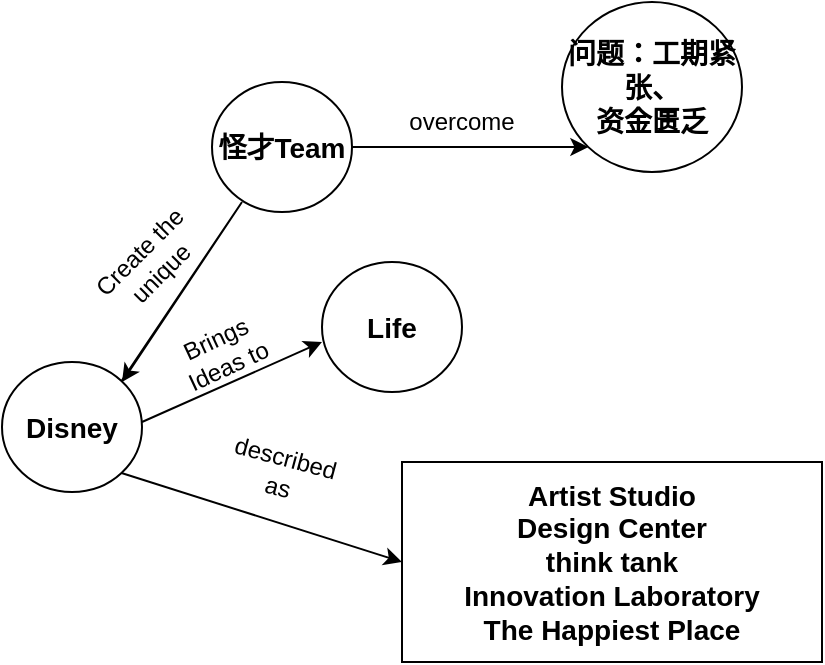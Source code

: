 <mxfile version="15.9.1" type="github">
  <diagram id="Eg2X4exUauVk93Lk7n2n" name="Page-1">
    <mxGraphModel dx="1422" dy="794" grid="1" gridSize="10" guides="1" tooltips="1" connect="1" arrows="1" fold="1" page="1" pageScale="1" pageWidth="827" pageHeight="1169" math="0" shadow="0">
      <root>
        <mxCell id="0" />
        <mxCell id="1" parent="0" />
        <mxCell id="asPSAtxc_pzzXM39m6-X-1" value="Disney" style="ellipse;whiteSpace=wrap;html=1;fontStyle=1;fontSize=14;" parent="1" vertex="1">
          <mxGeometry x="370" y="380" width="70" height="65" as="geometry" />
        </mxCell>
        <mxCell id="asPSAtxc_pzzXM39m6-X-2" value="Life" style="ellipse;whiteSpace=wrap;html=1;fontStyle=1;fontSize=14;" parent="1" vertex="1">
          <mxGeometry x="530" y="330" width="70" height="65" as="geometry" />
        </mxCell>
        <mxCell id="asPSAtxc_pzzXM39m6-X-3" value="" style="endArrow=classic;html=1;rounded=0;" parent="1" edge="1">
          <mxGeometry width="50" height="50" relative="1" as="geometry">
            <mxPoint x="440" y="410" as="sourcePoint" />
            <mxPoint x="530" y="370" as="targetPoint" />
          </mxGeometry>
        </mxCell>
        <mxCell id="asPSAtxc_pzzXM39m6-X-4" value="Brings Ideas to" style="text;html=1;strokeColor=none;fillColor=none;align=center;verticalAlign=middle;whiteSpace=wrap;rounded=0;rotation=-25;" parent="1" vertex="1">
          <mxGeometry x="450" y="360" width="60" height="30" as="geometry" />
        </mxCell>
        <mxCell id="UhHhqisBvOqcBHwaHRAv-2" value="&lt;b&gt;Artist Studio&lt;br&gt;Design Center&lt;br&gt;think tank&lt;br&gt;Innovation Laboratory&lt;br&gt;The Happiest Place&lt;br&gt;&lt;/b&gt;" style="rounded=0;whiteSpace=wrap;html=1;fontSize=14;" vertex="1" parent="1">
          <mxGeometry x="570" y="430" width="210" height="100" as="geometry" />
        </mxCell>
        <mxCell id="UhHhqisBvOqcBHwaHRAv-4" value="" style="endArrow=classic;html=1;rounded=0;fontSize=14;entryX=0;entryY=0.5;entryDx=0;entryDy=0;exitX=1;exitY=1;exitDx=0;exitDy=0;" edge="1" parent="1" source="asPSAtxc_pzzXM39m6-X-1" target="UhHhqisBvOqcBHwaHRAv-2">
          <mxGeometry width="50" height="50" relative="1" as="geometry">
            <mxPoint x="390" y="400" as="sourcePoint" />
            <mxPoint x="440" y="350" as="targetPoint" />
          </mxGeometry>
        </mxCell>
        <mxCell id="UhHhqisBvOqcBHwaHRAv-6" value="described as" style="text;html=1;strokeColor=none;fillColor=none;align=center;verticalAlign=middle;whiteSpace=wrap;rounded=0;rotation=15;" vertex="1" parent="1">
          <mxGeometry x="480" y="420" width="60" height="30" as="geometry" />
        </mxCell>
        <mxCell id="UhHhqisBvOqcBHwaHRAv-14" style="edgeStyle=orthogonalEdgeStyle;rounded=0;orthogonalLoop=1;jettySize=auto;html=1;exitX=1;exitY=0.5;exitDx=0;exitDy=0;entryX=0;entryY=1;entryDx=0;entryDy=0;fontSize=14;" edge="1" parent="1" source="UhHhqisBvOqcBHwaHRAv-7" target="UhHhqisBvOqcBHwaHRAv-11">
          <mxGeometry relative="1" as="geometry" />
        </mxCell>
        <mxCell id="UhHhqisBvOqcBHwaHRAv-7" value="怪才Team" style="ellipse;whiteSpace=wrap;html=1;fontStyle=1;fontSize=14;" vertex="1" parent="1">
          <mxGeometry x="475" y="240" width="70" height="65" as="geometry" />
        </mxCell>
        <mxCell id="UhHhqisBvOqcBHwaHRAv-9" value="" style="endArrow=classic;html=1;rounded=0;fontSize=14;exitX=1;exitY=0;exitDx=0;exitDy=0;" edge="1" parent="1" source="asPSAtxc_pzzXM39m6-X-1">
          <mxGeometry width="50" height="50" relative="1" as="geometry">
            <mxPoint x="390" y="400" as="sourcePoint" />
            <mxPoint x="430" y="390" as="targetPoint" />
            <Array as="points">
              <mxPoint x="490" y="300" />
            </Array>
          </mxGeometry>
        </mxCell>
        <mxCell id="UhHhqisBvOqcBHwaHRAv-10" value="Create the unique" style="text;html=1;strokeColor=none;fillColor=none;align=center;verticalAlign=middle;whiteSpace=wrap;rounded=0;rotation=-45;" vertex="1" parent="1">
          <mxGeometry x="414" y="290" width="60" height="80" as="geometry" />
        </mxCell>
        <mxCell id="UhHhqisBvOqcBHwaHRAv-11" value="问题：工期紧张、&lt;br&gt;资金匮乏" style="ellipse;whiteSpace=wrap;html=1;fontStyle=1;fontSize=14;" vertex="1" parent="1">
          <mxGeometry x="650" y="200" width="90" height="85" as="geometry" />
        </mxCell>
        <mxCell id="UhHhqisBvOqcBHwaHRAv-15" value="overcome" style="text;html=1;strokeColor=none;fillColor=none;align=center;verticalAlign=middle;whiteSpace=wrap;rounded=0;rotation=0;" vertex="1" parent="1">
          <mxGeometry x="570" y="220" width="60" height="80" as="geometry" />
        </mxCell>
      </root>
    </mxGraphModel>
  </diagram>
</mxfile>

